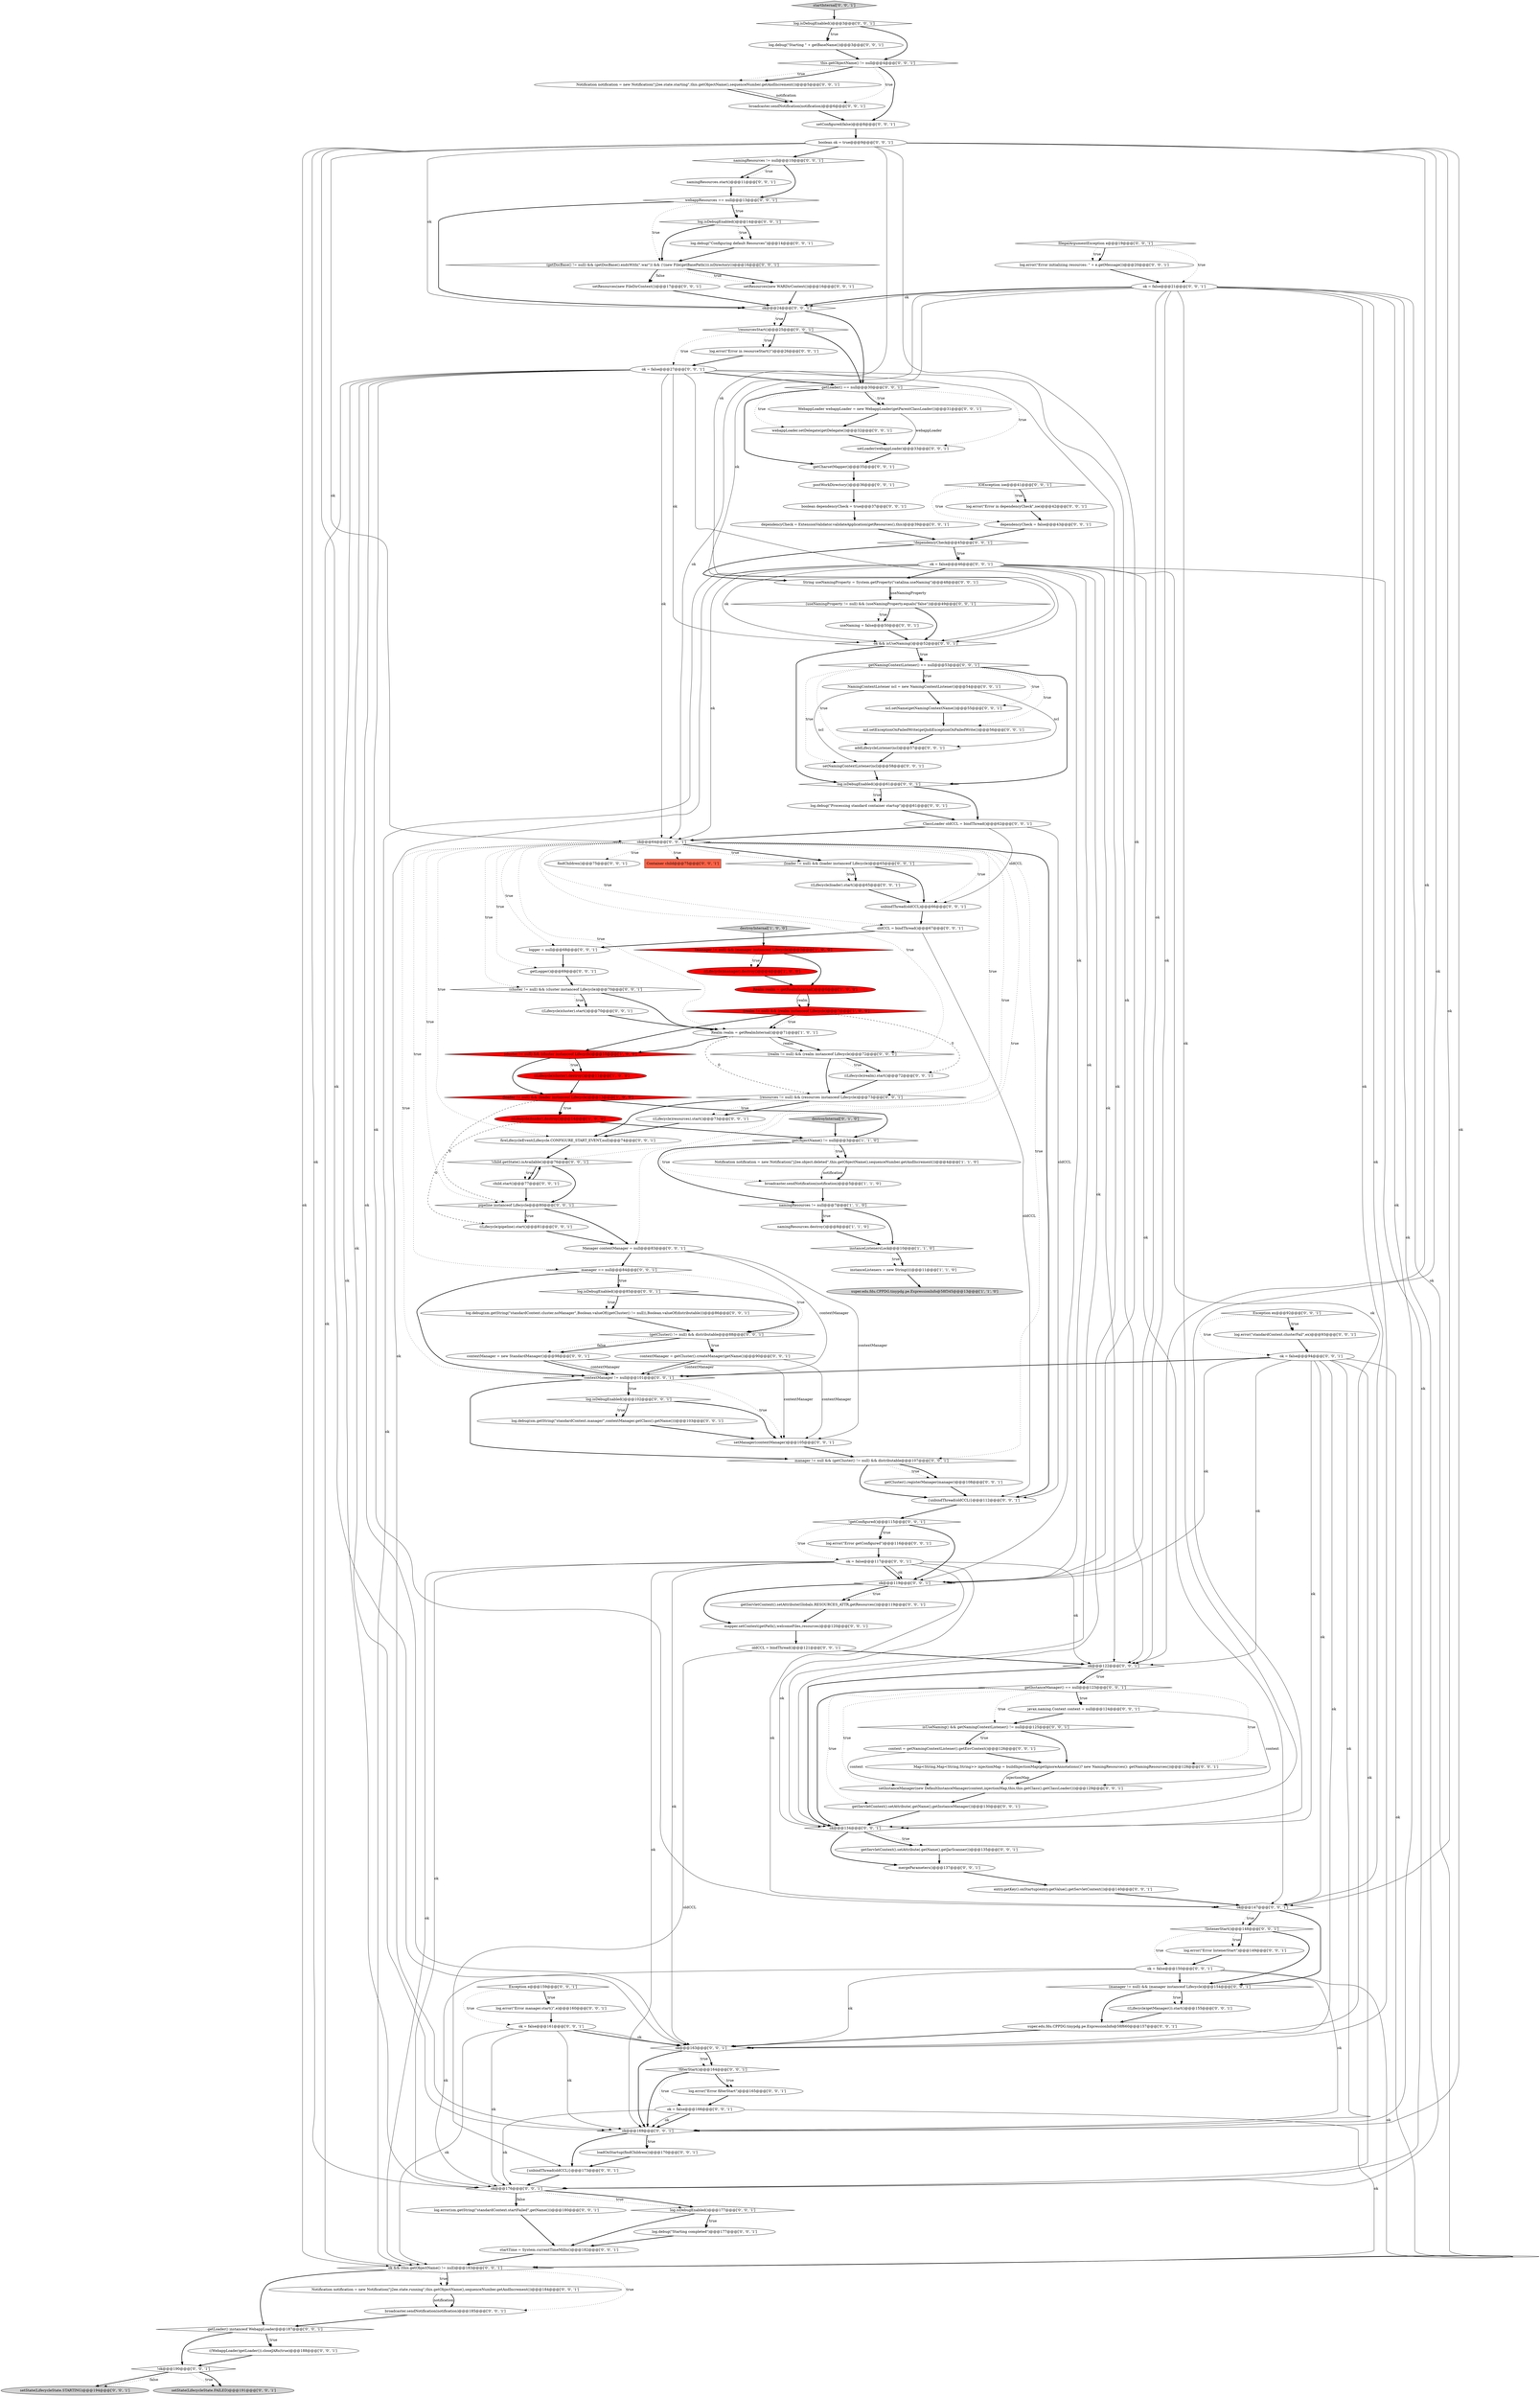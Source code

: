 digraph {
76 [style = filled, label = "(useNamingProperty != null) && (useNamingProperty.equals(\"false\"))@@@49@@@['0', '0', '1']", fillcolor = white, shape = diamond image = "AAA0AAABBB3BBB"];
75 [style = filled, label = "log.isDebugEnabled()@@@61@@@['0', '0', '1']", fillcolor = white, shape = diamond image = "AAA0AAABBB3BBB"];
137 [style = filled, label = "log.isDebugEnabled()@@@85@@@['0', '0', '1']", fillcolor = white, shape = diamond image = "AAA0AAABBB3BBB"];
61 [style = filled, label = "Container child@@@75@@@['0', '0', '1']", fillcolor = tomato, shape = box image = "AAA0AAABBB3BBB"];
8 [style = filled, label = "(cluster != null) && (cluster instanceof Lifecycle)@@@10@@@['1', '0', '0']", fillcolor = red, shape = diamond image = "AAA1AAABBB1BBB"];
72 [style = filled, label = "((Lifecycle)resources).start()@@@73@@@['0', '0', '1']", fillcolor = white, shape = ellipse image = "AAA0AAABBB3BBB"];
111 [style = filled, label = "!listenerStart()@@@148@@@['0', '0', '1']", fillcolor = white, shape = diamond image = "AAA0AAABBB3BBB"];
9 [style = filled, label = "Notification notification = new Notification(\"j2ee.object.deleted\",this.getObjectName(),sequenceNumber.getAndIncrement())@@@4@@@['1', '1', '0']", fillcolor = white, shape = ellipse image = "AAA0AAABBB1BBB"];
23 [style = filled, label = "log.error(sm.getString(\"standardContext.startFailed\",getName()))@@@180@@@['0', '0', '1']", fillcolor = white, shape = ellipse image = "AAA0AAABBB3BBB"];
39 [style = filled, label = "log.error(\"Error filterStart\")@@@165@@@['0', '0', '1']", fillcolor = white, shape = ellipse image = "AAA0AAABBB3BBB"];
135 [style = filled, label = "ncl.setName(getNamingContextName())@@@55@@@['0', '0', '1']", fillcolor = white, shape = ellipse image = "AAA0AAABBB3BBB"];
18 [style = filled, label = "destroyInternal['0', '1', '0']", fillcolor = lightgray, shape = diamond image = "AAA0AAABBB2BBB"];
85 [style = filled, label = "ClassLoader oldCCL = bindThread()@@@62@@@['0', '0', '1']", fillcolor = white, shape = ellipse image = "AAA0AAABBB3BBB"];
109 [style = filled, label = "log.debug(\"Starting \" + getBaseName())@@@3@@@['0', '0', '1']", fillcolor = white, shape = ellipse image = "AAA0AAABBB3BBB"];
0 [style = filled, label = "namingResources != null@@@7@@@['1', '1', '0']", fillcolor = white, shape = diamond image = "AAA0AAABBB1BBB"];
68 [style = filled, label = "getCluster().registerManager(manager)@@@108@@@['0', '0', '1']", fillcolor = white, shape = ellipse image = "AAA0AAABBB3BBB"];
86 [style = filled, label = "!filterStart()@@@164@@@['0', '0', '1']", fillcolor = white, shape = diamond image = "AAA0AAABBB3BBB"];
122 [style = filled, label = "getLoader() instanceof WebappLoader@@@187@@@['0', '0', '1']", fillcolor = white, shape = diamond image = "AAA0AAABBB3BBB"];
112 [style = filled, label = "!dependencyCheck@@@45@@@['0', '0', '1']", fillcolor = white, shape = diamond image = "AAA0AAABBB3BBB"];
131 [style = filled, label = "setLoader(webappLoader)@@@33@@@['0', '0', '1']", fillcolor = white, shape = ellipse image = "AAA0AAABBB3BBB"];
104 [style = filled, label = "(resources != null) && (resources instanceof Lifecycle)@@@73@@@['0', '0', '1']", fillcolor = white, shape = diamond image = "AAA0AAABBB3BBB"];
25 [style = filled, label = "manager == null@@@84@@@['0', '0', '1']", fillcolor = white, shape = diamond image = "AAA0AAABBB3BBB"];
100 [style = filled, label = "oldCCL = bindThread()@@@67@@@['0', '0', '1']", fillcolor = white, shape = ellipse image = "AAA0AAABBB3BBB"];
121 [style = filled, label = "ok@@@147@@@['0', '0', '1']", fillcolor = white, shape = diamond image = "AAA0AAABBB3BBB"];
64 [style = filled, label = "Map<String,Map<String,String>> injectionMap = buildInjectionMap(getIgnoreAnnotations()? new NamingResources(): getNamingResources())@@@128@@@['0', '0', '1']", fillcolor = white, shape = ellipse image = "AAA0AAABBB3BBB"];
129 [style = filled, label = "(realm != null) && (realm instanceof Lifecycle)@@@72@@@['0', '0', '1']", fillcolor = white, shape = diamond image = "AAA0AAABBB3BBB"];
58 [style = filled, label = "contextManager = getCluster().createManager(getName())@@@90@@@['0', '0', '1']", fillcolor = white, shape = ellipse image = "AAA0AAABBB3BBB"];
38 [style = filled, label = "ok && (this.getObjectName() != null)@@@183@@@['0', '0', '1']", fillcolor = white, shape = diamond image = "AAA0AAABBB3BBB"];
29 [style = filled, label = "(getDocBase() != null) && (getDocBase().endsWith(\".war\")) && (!(new File(getBasePath())).isDirectory())@@@16@@@['0', '0', '1']", fillcolor = white, shape = diamond image = "AAA0AAABBB3BBB"];
17 [style = filled, label = "super.edu.fdu.CPPDG.tinypdg.pe.ExpressionInfo@58f345@@@13@@@['1', '1', '0']", fillcolor = lightgray, shape = ellipse image = "AAA0AAABBB1BBB"];
59 [style = filled, label = "setManager(contextManager)@@@105@@@['0', '0', '1']", fillcolor = white, shape = ellipse image = "AAA0AAABBB3BBB"];
10 [style = filled, label = "getObjectName() != null@@@3@@@['1', '1', '0']", fillcolor = white, shape = diamond image = "AAA0AAABBB1BBB"];
73 [style = filled, label = "(cluster != null) && (cluster instanceof Lifecycle)@@@70@@@['0', '0', '1']", fillcolor = white, shape = diamond image = "AAA0AAABBB3BBB"];
105 [style = filled, label = "getNamingContextListener() == null@@@53@@@['0', '0', '1']", fillcolor = white, shape = diamond image = "AAA0AAABBB3BBB"];
56 [style = filled, label = "boolean ok = true@@@9@@@['0', '0', '1']", fillcolor = white, shape = ellipse image = "AAA0AAABBB3BBB"];
108 [style = filled, label = "ok = false@@@117@@@['0', '0', '1']", fillcolor = white, shape = ellipse image = "AAA0AAABBB3BBB"];
153 [style = filled, label = "NamingContextListener ncl = new NamingContextListener()@@@54@@@['0', '0', '1']", fillcolor = white, shape = ellipse image = "AAA0AAABBB3BBB"];
114 [style = filled, label = "this.getObjectName() != null@@@4@@@['0', '0', '1']", fillcolor = white, shape = diamond image = "AAA0AAABBB3BBB"];
77 [style = filled, label = "findChildren()@@@75@@@['0', '0', '1']", fillcolor = white, shape = ellipse image = "AAA0AAABBB3BBB"];
92 [style = filled, label = "getServletContext().setAttribute(Globals.RESOURCES_ATTR,getResources())@@@119@@@['0', '0', '1']", fillcolor = white, shape = ellipse image = "AAA0AAABBB3BBB"];
53 [style = filled, label = "log.error(\"Error initializing resources: \" + e.getMessage())@@@20@@@['0', '0', '1']", fillcolor = white, shape = ellipse image = "AAA0AAABBB3BBB"];
117 [style = filled, label = "boolean dependencyCheck = true@@@37@@@['0', '0', '1']", fillcolor = white, shape = ellipse image = "AAA0AAABBB3BBB"];
42 [style = filled, label = "postWorkDirectory()@@@36@@@['0', '0', '1']", fillcolor = white, shape = ellipse image = "AAA0AAABBB3BBB"];
133 [style = filled, label = "log.debug(sm.getString(\"standardContext.manager\",contextManager.getClass().getName()))@@@103@@@['0', '0', '1']", fillcolor = white, shape = ellipse image = "AAA0AAABBB3BBB"];
5 [style = filled, label = "namingResources.destroy()@@@8@@@['1', '1', '0']", fillcolor = white, shape = ellipse image = "AAA0AAABBB1BBB"];
24 [style = filled, label = "mergeParameters()@@@137@@@['0', '0', '1']", fillcolor = white, shape = ellipse image = "AAA0AAABBB3BBB"];
115 [style = filled, label = "ok = false@@@27@@@['0', '0', '1']", fillcolor = white, shape = ellipse image = "AAA0AAABBB3BBB"];
31 [style = filled, label = "ok = false@@@150@@@['0', '0', '1']", fillcolor = white, shape = ellipse image = "AAA0AAABBB3BBB"];
99 [style = filled, label = "getLoader() == null@@@30@@@['0', '0', '1']", fillcolor = white, shape = diamond image = "AAA0AAABBB3BBB"];
16 [style = filled, label = "Realm realm = getRealmInternal()@@@71@@@['1', '0', '1']", fillcolor = white, shape = ellipse image = "AAA0AAABBB1BBB"];
46 [style = filled, label = "ok = false@@@21@@@['0', '0', '1']", fillcolor = white, shape = ellipse image = "AAA0AAABBB3BBB"];
71 [style = filled, label = "log.debug(\"Processing standard container startup\")@@@61@@@['0', '0', '1']", fillcolor = white, shape = ellipse image = "AAA0AAABBB3BBB"];
134 [style = filled, label = "oldCCL = bindThread()@@@121@@@['0', '0', '1']", fillcolor = white, shape = ellipse image = "AAA0AAABBB3BBB"];
151 [style = filled, label = "Notification notification = new Notification(\"j2ee.state.starting\",this.getObjectName(),sequenceNumber.getAndIncrement())@@@5@@@['0', '0', '1']", fillcolor = white, shape = ellipse image = "AAA0AAABBB3BBB"];
148 [style = filled, label = "ok@@@64@@@['0', '0', '1']", fillcolor = white, shape = diamond image = "AAA0AAABBB3BBB"];
50 [style = filled, label = "log.debug(\"Configuring default Resources\")@@@14@@@['0', '0', '1']", fillcolor = white, shape = ellipse image = "AAA0AAABBB3BBB"];
125 [style = filled, label = "javax.naming.Context context = null@@@124@@@['0', '0', '1']", fillcolor = white, shape = ellipse image = "AAA0AAABBB3BBB"];
139 [style = filled, label = "ok = false@@@46@@@['0', '0', '1']", fillcolor = white, shape = ellipse image = "AAA0AAABBB3BBB"];
89 [style = filled, label = "log.error(\"Error in dependencyCheck\",ioe)@@@42@@@['0', '0', '1']", fillcolor = white, shape = ellipse image = "AAA0AAABBB3BBB"];
32 [style = filled, label = "(manager != null) && (manager instanceof Lifecycle)@@@154@@@['0', '0', '1']", fillcolor = white, shape = diamond image = "AAA0AAABBB3BBB"];
57 [style = filled, label = "setResources(new WARDirContext())@@@16@@@['0', '0', '1']", fillcolor = white, shape = ellipse image = "AAA0AAABBB3BBB"];
21 [style = filled, label = "getInstanceManager() == null@@@123@@@['0', '0', '1']", fillcolor = white, shape = diamond image = "AAA0AAABBB3BBB"];
15 [style = filled, label = "(manager != null) && (manager instanceof Lifecycle)@@@3@@@['1', '0', '0']", fillcolor = red, shape = diamond image = "AAA1AAABBB1BBB"];
52 [style = filled, label = "mapper.setContext(getPath(),welcomeFiles,resources)@@@120@@@['0', '0', '1']", fillcolor = white, shape = ellipse image = "AAA0AAABBB3BBB"];
119 [style = filled, label = "((Lifecycle)cluster).start()@@@70@@@['0', '0', '1']", fillcolor = white, shape = ellipse image = "AAA0AAABBB3BBB"];
51 [style = filled, label = "ok@@@176@@@['0', '0', '1']", fillcolor = white, shape = diamond image = "AAA0AAABBB3BBB"];
103 [style = filled, label = "(getCluster() != null) && distributable@@@88@@@['0', '0', '1']", fillcolor = white, shape = diamond image = "AAA0AAABBB3BBB"];
107 [style = filled, label = "log.error(\"standardContext.clusterFail\",ex)@@@93@@@['0', '0', '1']", fillcolor = white, shape = ellipse image = "AAA0AAABBB3BBB"];
33 [style = filled, label = "contextManager = new StandardManager()@@@98@@@['0', '0', '1']", fillcolor = white, shape = ellipse image = "AAA0AAABBB3BBB"];
37 [style = filled, label = "((Lifecycle)pipeline).start()@@@81@@@['0', '0', '1']", fillcolor = white, shape = ellipse image = "AAA0AAABBB3BBB"];
80 [style = filled, label = "log.error(\"Error getConfigured\")@@@116@@@['0', '0', '1']", fillcolor = white, shape = ellipse image = "AAA0AAABBB3BBB"];
22 [style = filled, label = "((Lifecycle)loader).start()@@@65@@@['0', '0', '1']", fillcolor = white, shape = ellipse image = "AAA0AAABBB3BBB"];
14 [style = filled, label = "Realm realm = getRealmInternal()@@@6@@@['1', '0', '0']", fillcolor = red, shape = ellipse image = "AAA1AAABBB1BBB"];
142 [style = filled, label = "!ok@@@190@@@['0', '0', '1']", fillcolor = white, shape = diamond image = "AAA0AAABBB3BBB"];
62 [style = filled, label = "setResources(new FileDirContext())@@@17@@@['0', '0', '1']", fillcolor = white, shape = ellipse image = "AAA0AAABBB3BBB"];
47 [style = filled, label = "ncl.setExceptionOnFailedWrite(getJndiExceptionOnFailedWrite())@@@56@@@['0', '0', '1']", fillcolor = white, shape = ellipse image = "AAA0AAABBB3BBB"];
49 [style = filled, label = "super.edu.fdu.CPPDG.tinypdg.pe.ExpressionInfo@58f660@@@157@@@['0', '0', '1']", fillcolor = white, shape = ellipse image = "AAA0AAABBB3BBB"];
145 [style = filled, label = "log.isDebugEnabled()@@@3@@@['0', '0', '1']", fillcolor = white, shape = diamond image = "AAA0AAABBB3BBB"];
7 [style = filled, label = "((Lifecycle)loader).destroy()@@@14@@@['1', '0', '0']", fillcolor = red, shape = ellipse image = "AAA1AAABBB1BBB"];
63 [style = filled, label = "setState(LifecycleState.STARTING)@@@194@@@['0', '0', '1']", fillcolor = lightgray, shape = ellipse image = "AAA0AAABBB3BBB"];
1 [style = filled, label = "instanceListenersLock@@@10@@@['1', '1', '0']", fillcolor = white, shape = diamond image = "AAA0AAABBB1BBB"];
83 [style = filled, label = "log.debug(sm.getString(\"standardContext.cluster.noManager\",Boolean.valueOf((getCluster() != null)),Boolean.valueOf(distributable)))@@@86@@@['0', '0', '1']", fillcolor = white, shape = ellipse image = "AAA0AAABBB3BBB"];
20 [style = filled, label = "namingResources != null@@@10@@@['0', '0', '1']", fillcolor = white, shape = diamond image = "AAA0AAABBB3BBB"];
140 [style = filled, label = "webappLoader.setDelegate(getDelegate())@@@32@@@['0', '0', '1']", fillcolor = white, shape = ellipse image = "AAA0AAABBB3BBB"];
136 [style = filled, label = "ok@@@163@@@['0', '0', '1']", fillcolor = white, shape = diamond image = "AAA0AAABBB3BBB"];
98 [style = filled, label = "addLifecycleListener(ncl)@@@57@@@['0', '0', '1']", fillcolor = white, shape = ellipse image = "AAA0AAABBB3BBB"];
55 [style = filled, label = "unbindThread(oldCCL)@@@66@@@['0', '0', '1']", fillcolor = white, shape = ellipse image = "AAA0AAABBB3BBB"];
143 [style = filled, label = "((Lifecycle)realm).start()@@@72@@@['0', '0', '1']", fillcolor = white, shape = ellipse image = "AAA0AAABBB3BBB"];
81 [style = filled, label = "entry.getKey().onStartup(entry.getValue(),getServletContext())@@@140@@@['0', '0', '1']", fillcolor = white, shape = ellipse image = "AAA0AAABBB3BBB"];
28 [style = filled, label = "broadcaster.sendNotification(notification)@@@6@@@['0', '0', '1']", fillcolor = white, shape = ellipse image = "AAA0AAABBB3BBB"];
113 [style = filled, label = "IOException ioe@@@41@@@['0', '0', '1']", fillcolor = white, shape = diamond image = "AAA0AAABBB3BBB"];
141 [style = filled, label = "setInstanceManager(new DefaultInstanceManager(context,injectionMap,this,this.getClass().getClassLoader()))@@@129@@@['0', '0', '1']", fillcolor = white, shape = ellipse image = "AAA0AAABBB3BBB"];
26 [style = filled, label = "webappResources == null@@@13@@@['0', '0', '1']", fillcolor = white, shape = diamond image = "AAA0AAABBB3BBB"];
124 [style = filled, label = "!child.getState().isAvailable()@@@76@@@['0', '0', '1']", fillcolor = white, shape = diamond image = "AAA0AAABBB3BBB"];
147 [style = filled, label = "setState(LifecycleState.FAILED)@@@191@@@['0', '0', '1']", fillcolor = lightgray, shape = ellipse image = "AAA0AAABBB3BBB"];
149 [style = filled, label = "isUseNaming() && getNamingContextListener() != null@@@125@@@['0', '0', '1']", fillcolor = white, shape = diamond image = "AAA0AAABBB3BBB"];
4 [style = filled, label = "((Lifecycle)cluster).destroy()@@@11@@@['1', '0', '0']", fillcolor = red, shape = ellipse image = "AAA1AAABBB1BBB"];
120 [style = filled, label = "log.error(\"Error in resourceStart()\")@@@26@@@['0', '0', '1']", fillcolor = white, shape = ellipse image = "AAA0AAABBB3BBB"];
87 [style = filled, label = "ok = false@@@161@@@['0', '0', '1']", fillcolor = white, shape = ellipse image = "AAA0AAABBB3BBB"];
96 [style = filled, label = "ok@@@24@@@['0', '0', '1']", fillcolor = white, shape = diamond image = "AAA0AAABBB3BBB"];
82 [style = filled, label = "Exception e@@@159@@@['0', '0', '1']", fillcolor = white, shape = diamond image = "AAA0AAABBB3BBB"];
43 [style = filled, label = "log.debug(\"Starting completed\")@@@177@@@['0', '0', '1']", fillcolor = white, shape = ellipse image = "AAA0AAABBB3BBB"];
66 [style = filled, label = "log.isDebugEnabled()@@@14@@@['0', '0', '1']", fillcolor = white, shape = diamond image = "AAA0AAABBB3BBB"];
30 [style = filled, label = "ok@@@119@@@['0', '0', '1']", fillcolor = white, shape = diamond image = "AAA0AAABBB3BBB"];
45 [style = filled, label = "Exception ex@@@92@@@['0', '0', '1']", fillcolor = white, shape = diamond image = "AAA0AAABBB3BBB"];
54 [style = filled, label = "ok@@@122@@@['0', '0', '1']", fillcolor = white, shape = diamond image = "AAA0AAABBB3BBB"];
44 [style = filled, label = "{unbindThread(oldCCL)}@@@173@@@['0', '0', '1']", fillcolor = white, shape = ellipse image = "AAA0AAABBB3BBB"];
116 [style = filled, label = "log.error(\"Error listenerStart\")@@@149@@@['0', '0', '1']", fillcolor = white, shape = ellipse image = "AAA0AAABBB3BBB"];
84 [style = filled, label = "loadOnStartup(findChildren())@@@170@@@['0', '0', '1']", fillcolor = white, shape = ellipse image = "AAA0AAABBB3BBB"];
138 [style = filled, label = "log.isDebugEnabled()@@@102@@@['0', '0', '1']", fillcolor = white, shape = diamond image = "AAA0AAABBB3BBB"];
6 [style = filled, label = "(loader != null) && (loader instanceof Lifecycle)@@@13@@@['1', '0', '0']", fillcolor = red, shape = diamond image = "AAA1AAABBB1BBB"];
90 [style = filled, label = "namingResources.start()@@@11@@@['0', '0', '1']", fillcolor = white, shape = ellipse image = "AAA0AAABBB3BBB"];
128 [style = filled, label = "ok = false@@@166@@@['0', '0', '1']", fillcolor = white, shape = ellipse image = "AAA0AAABBB3BBB"];
152 [style = filled, label = "fireLifecycleEvent(Lifecycle.CONFIGURE_START_EVENT,null)@@@74@@@['0', '0', '1']", fillcolor = white, shape = ellipse image = "AAA0AAABBB3BBB"];
3 [style = filled, label = "(realm != null) && (realm instanceof Lifecycle)@@@7@@@['1', '0', '0']", fillcolor = red, shape = diamond image = "AAA1AAABBB1BBB"];
123 [style = filled, label = "WebappLoader webappLoader = new WebappLoader(getParentClassLoader())@@@31@@@['0', '0', '1']", fillcolor = white, shape = ellipse image = "AAA0AAABBB3BBB"];
94 [style = filled, label = "(loader != null) && (loader instanceof Lifecycle)@@@65@@@['0', '0', '1']", fillcolor = white, shape = diamond image = "AAA0AAABBB3BBB"];
78 [style = filled, label = "((WebappLoader)getLoader()).closeJARs(true)@@@188@@@['0', '0', '1']", fillcolor = white, shape = ellipse image = "AAA0AAABBB3BBB"];
19 [style = filled, label = "logger = null@@@68@@@['0', '0', '1']", fillcolor = white, shape = ellipse image = "AAA0AAABBB3BBB"];
146 [style = filled, label = "!getConfigured()@@@115@@@['0', '0', '1']", fillcolor = white, shape = diamond image = "AAA0AAABBB3BBB"];
48 [style = filled, label = "startTime = System.currentTimeMillis()@@@182@@@['0', '0', '1']", fillcolor = white, shape = ellipse image = "AAA0AAABBB3BBB"];
67 [style = filled, label = "manager != null && (getCluster() != null) && distributable@@@107@@@['0', '0', '1']", fillcolor = white, shape = diamond image = "AAA0AAABBB3BBB"];
118 [style = filled, label = "ok@@@169@@@['0', '0', '1']", fillcolor = white, shape = diamond image = "AAA0AAABBB3BBB"];
144 [style = filled, label = "child.start()@@@77@@@['0', '0', '1']", fillcolor = white, shape = ellipse image = "AAA0AAABBB3BBB"];
2 [style = filled, label = "((Lifecycle)manager).destroy()@@@4@@@['1', '0', '0']", fillcolor = red, shape = ellipse image = "AAA1AAABBB1BBB"];
79 [style = filled, label = "getServletContext().setAttribute(.getName(),getJarScanner())@@@135@@@['0', '0', '1']", fillcolor = white, shape = ellipse image = "AAA0AAABBB3BBB"];
102 [style = filled, label = "Notification notification = new Notification(\"j2ee.state.running\",this.getObjectName(),sequenceNumber.getAndIncrement())@@@184@@@['0', '0', '1']", fillcolor = white, shape = ellipse image = "AAA0AAABBB3BBB"];
74 [style = filled, label = "log.isDebugEnabled()@@@177@@@['0', '0', '1']", fillcolor = white, shape = diamond image = "AAA0AAABBB3BBB"];
127 [style = filled, label = "getLogger()@@@69@@@['0', '0', '1']", fillcolor = white, shape = ellipse image = "AAA0AAABBB3BBB"];
36 [style = filled, label = "startInternal['0', '0', '1']", fillcolor = lightgray, shape = diamond image = "AAA0AAABBB3BBB"];
12 [style = filled, label = "broadcaster.sendNotification(notification)@@@5@@@['1', '1', '0']", fillcolor = white, shape = ellipse image = "AAA0AAABBB1BBB"];
27 [style = filled, label = "contextManager != null@@@101@@@['0', '0', '1']", fillcolor = white, shape = diamond image = "AAA0AAABBB3BBB"];
126 [style = filled, label = "ok && isUseNaming()@@@52@@@['0', '0', '1']", fillcolor = white, shape = diamond image = "AAA0AAABBB3BBB"];
130 [style = filled, label = "getServletContext().setAttribute(.getName(),getInstanceManager())@@@130@@@['0', '0', '1']", fillcolor = white, shape = ellipse image = "AAA0AAABBB3BBB"];
40 [style = filled, label = "IllegalArgumentException e@@@19@@@['0', '0', '1']", fillcolor = white, shape = diamond image = "AAA0AAABBB3BBB"];
91 [style = filled, label = "Manager contextManager = null@@@83@@@['0', '0', '1']", fillcolor = white, shape = ellipse image = "AAA0AAABBB3BBB"];
60 [style = filled, label = "setConfigured(false)@@@8@@@['0', '0', '1']", fillcolor = white, shape = ellipse image = "AAA0AAABBB3BBB"];
101 [style = filled, label = "useNaming = false@@@50@@@['0', '0', '1']", fillcolor = white, shape = ellipse image = "AAA0AAABBB3BBB"];
13 [style = filled, label = "destroyInternal['1', '0', '0']", fillcolor = lightgray, shape = diamond image = "AAA0AAABBB1BBB"];
106 [style = filled, label = "{unbindThread(oldCCL)}@@@112@@@['0', '0', '1']", fillcolor = white, shape = ellipse image = "AAA0AAABBB3BBB"];
11 [style = filled, label = "instanceListeners = new String((((@@@11@@@['1', '1', '0']", fillcolor = white, shape = ellipse image = "AAA0AAABBB1BBB"];
132 [style = filled, label = "ok = false@@@94@@@['0', '0', '1']", fillcolor = white, shape = ellipse image = "AAA0AAABBB3BBB"];
69 [style = filled, label = "context = getNamingContextListener().getEnvContext()@@@126@@@['0', '0', '1']", fillcolor = white, shape = ellipse image = "AAA0AAABBB3BBB"];
110 [style = filled, label = "broadcaster.sendNotification(notification)@@@185@@@['0', '0', '1']", fillcolor = white, shape = ellipse image = "AAA0AAABBB3BBB"];
95 [style = filled, label = "pipeline instanceof Lifecycle@@@80@@@['0', '0', '1']", fillcolor = white, shape = diamond image = "AAA0AAABBB3BBB"];
97 [style = filled, label = "log.error(\"Error manager.start()\",e)@@@160@@@['0', '0', '1']", fillcolor = white, shape = ellipse image = "AAA0AAABBB3BBB"];
65 [style = filled, label = "dependencyCheck = false@@@43@@@['0', '0', '1']", fillcolor = white, shape = ellipse image = "AAA0AAABBB3BBB"];
70 [style = filled, label = "((Lifecycle)getManager()).start()@@@155@@@['0', '0', '1']", fillcolor = white, shape = ellipse image = "AAA0AAABBB3BBB"];
41 [style = filled, label = "dependencyCheck = ExtensionValidator.validateApplication(getResources(),this)@@@39@@@['0', '0', '1']", fillcolor = white, shape = ellipse image = "AAA0AAABBB3BBB"];
88 [style = filled, label = "!resourcesStart()@@@25@@@['0', '0', '1']", fillcolor = white, shape = diamond image = "AAA0AAABBB3BBB"];
150 [style = filled, label = "String useNamingProperty = System.getProperty(\"catalina.useNaming\")@@@48@@@['0', '0', '1']", fillcolor = white, shape = ellipse image = "AAA0AAABBB3BBB"];
93 [style = filled, label = "ok@@@134@@@['0', '0', '1']", fillcolor = white, shape = diamond image = "AAA0AAABBB3BBB"];
34 [style = filled, label = "setNamingContextListener(ncl)@@@58@@@['0', '0', '1']", fillcolor = white, shape = ellipse image = "AAA0AAABBB3BBB"];
35 [style = filled, label = "getCharsetMapper()@@@35@@@['0', '0', '1']", fillcolor = white, shape = ellipse image = "AAA0AAABBB3BBB"];
139->148 [style = solid, label="ok"];
0->5 [style = dotted, label="true"];
30->52 [style = bold, label=""];
118->84 [style = bold, label=""];
94->22 [style = dotted, label="true"];
108->51 [style = solid, label="ok"];
132->30 [style = solid, label="ok"];
143->104 [style = bold, label=""];
46->148 [style = solid, label="ok"];
86->118 [style = bold, label=""];
115->99 [style = bold, label=""];
145->109 [style = bold, label=""];
58->59 [style = solid, label="contextManager"];
132->136 [style = solid, label="ok"];
66->29 [style = bold, label=""];
118->44 [style = bold, label=""];
32->70 [style = bold, label=""];
128->38 [style = solid, label="ok"];
122->78 [style = bold, label=""];
153->34 [style = solid, label="ncl"];
94->22 [style = bold, label=""];
132->51 [style = solid, label="ok"];
151->28 [style = bold, label=""];
56->126 [style = solid, label="ok"];
64->141 [style = bold, label=""];
136->86 [style = bold, label=""];
73->16 [style = bold, label=""];
56->51 [style = solid, label="ok"];
149->69 [style = dotted, label="true"];
83->103 [style = bold, label=""];
69->64 [style = bold, label=""];
139->118 [style = solid, label="ok"];
23->48 [style = bold, label=""];
113->65 [style = dotted, label="true"];
65->112 [style = bold, label=""];
67->106 [style = bold, label=""];
98->34 [style = bold, label=""];
108->121 [style = solid, label="ok"];
99->123 [style = dotted, label="true"];
95->91 [style = bold, label=""];
10->0 [style = bold, label=""];
9->12 [style = solid, label="notification"];
95->37 [style = bold, label=""];
45->132 [style = dotted, label="true"];
81->121 [style = bold, label=""];
13->15 [style = bold, label=""];
114->28 [style = dotted, label="true"];
56->121 [style = solid, label="ok"];
137->83 [style = dotted, label="true"];
45->107 [style = bold, label=""];
87->136 [style = bold, label=""];
139->54 [style = solid, label="ok"];
31->32 [style = bold, label=""];
46->96 [style = bold, label=""];
108->30 [style = bold, label=""];
115->126 [style = solid, label="ok"];
113->89 [style = dotted, label="true"];
132->93 [style = solid, label="ok"];
10->9 [style = dotted, label="true"];
146->30 [style = bold, label=""];
80->108 [style = bold, label=""];
139->30 [style = solid, label="ok"];
18->10 [style = bold, label=""];
0->1 [style = bold, label=""];
132->38 [style = solid, label="ok"];
148->129 [style = dotted, label="true"];
73->119 [style = dotted, label="true"];
148->27 [style = dotted, label="true"];
0->5 [style = bold, label=""];
91->25 [style = bold, label=""];
100->106 [style = solid, label="oldCCL"];
129->143 [style = dotted, label="true"];
62->96 [style = bold, label=""];
96->99 [style = bold, label=""];
56->148 [style = solid, label="ok"];
58->27 [style = bold, label=""];
38->102 [style = dotted, label="true"];
41->112 [style = bold, label=""];
114->151 [style = dotted, label="true"];
1->11 [style = dotted, label="true"];
76->126 [style = bold, label=""];
137->83 [style = bold, label=""];
108->136 [style = solid, label="ok"];
74->43 [style = dotted, label="true"];
92->52 [style = bold, label=""];
121->111 [style = dotted, label="true"];
148->127 [style = dotted, label="true"];
56->30 [style = solid, label="ok"];
46->30 [style = solid, label="ok"];
99->131 [style = dotted, label="true"];
76->101 [style = dotted, label="true"];
82->87 [style = dotted, label="true"];
148->106 [style = bold, label=""];
56->20 [style = bold, label=""];
146->80 [style = dotted, label="true"];
122->142 [style = bold, label=""];
142->147 [style = dotted, label="true"];
56->93 [style = solid, label="ok"];
148->100 [style = dotted, label="true"];
31->51 [style = solid, label="ok"];
21->130 [style = dotted, label="true"];
139->38 [style = solid, label="ok"];
14->3 [style = bold, label=""];
110->122 [style = bold, label=""];
100->19 [style = bold, label=""];
51->74 [style = bold, label=""];
91->59 [style = solid, label="contextManager"];
121->32 [style = bold, label=""];
54->93 [style = bold, label=""];
139->126 [style = solid, label="ok"];
8->6 [style = bold, label=""];
40->46 [style = dotted, label="true"];
44->51 [style = bold, label=""];
148->104 [style = dotted, label="true"];
139->121 [style = solid, label="ok"];
148->16 [style = dotted, label="true"];
87->38 [style = solid, label="ok"];
153->98 [style = solid, label="ncl"];
66->50 [style = bold, label=""];
127->73 [style = bold, label=""];
38->110 [style = dotted, label="true"];
21->64 [style = dotted, label="true"];
103->58 [style = dotted, label="true"];
122->78 [style = dotted, label="true"];
46->38 [style = solid, label="ok"];
26->66 [style = bold, label=""];
133->59 [style = bold, label=""];
114->151 [style = bold, label=""];
86->128 [style = dotted, label="true"];
121->111 [style = bold, label=""];
51->23 [style = bold, label=""];
15->2 [style = dotted, label="true"];
105->153 [style = dotted, label="true"];
21->141 [style = dotted, label="true"];
21->149 [style = dotted, label="true"];
3->143 [style = dashed, label="0"];
33->27 [style = bold, label=""];
78->142 [style = bold, label=""];
74->43 [style = bold, label=""];
108->30 [style = solid, label="ok"];
145->114 [style = bold, label=""];
115->136 [style = solid, label="ok"];
105->75 [style = bold, label=""];
134->44 [style = solid, label="oldCCL"];
104->152 [style = bold, label=""];
33->27 [style = solid, label="contextManager"];
99->123 [style = bold, label=""];
134->54 [style = bold, label=""];
40->53 [style = bold, label=""];
142->63 [style = bold, label=""];
124->144 [style = dotted, label="true"];
96->88 [style = dotted, label="true"];
111->116 [style = dotted, label="true"];
86->39 [style = dotted, label="true"];
69->141 [style = solid, label="context"];
126->105 [style = bold, label=""];
152->124 [style = bold, label=""];
108->38 [style = solid, label="ok"];
105->98 [style = dotted, label="true"];
99->35 [style = bold, label=""];
125->141 [style = solid, label="context"];
70->49 [style = bold, label=""];
88->115 [style = dotted, label="true"];
45->107 [style = dotted, label="true"];
75->85 [style = bold, label=""];
15->2 [style = bold, label=""];
10->12 [style = dotted, label="true"];
101->126 [style = bold, label=""];
66->50 [style = dotted, label="true"];
115->38 [style = solid, label="ok"];
107->132 [style = bold, label=""];
75->71 [style = dotted, label="true"];
95->37 [style = dotted, label="true"];
111->116 [style = bold, label=""];
39->128 [style = bold, label=""];
139->136 [style = solid, label="ok"];
19->127 [style = bold, label=""];
21->125 [style = dotted, label="true"];
30->92 [style = dotted, label="true"];
32->70 [style = dotted, label="true"];
91->27 [style = solid, label="contextManager"];
46->93 [style = solid, label="ok"];
89->65 [style = bold, label=""];
54->21 [style = dotted, label="true"];
26->29 [style = dotted, label="true"];
7->37 [style = dashed, label="0"];
51->23 [style = dotted, label="false"];
86->39 [style = bold, label=""];
146->80 [style = bold, label=""];
3->16 [style = dotted, label="true"];
67->68 [style = dotted, label="true"];
46->96 [style = solid, label="ok"];
82->97 [style = bold, label=""];
57->96 [style = bold, label=""];
146->108 [style = dotted, label="true"];
123->140 [style = bold, label=""];
25->137 [style = bold, label=""];
112->139 [style = bold, label=""];
126->75 [style = bold, label=""];
139->51 [style = solid, label="ok"];
144->95 [style = bold, label=""];
51->74 [style = dotted, label="true"];
82->97 [style = dotted, label="true"];
115->118 [style = solid, label="ok"];
111->31 [style = dotted, label="true"];
138->133 [style = dotted, label="true"];
73->119 [style = bold, label=""];
103->58 [style = bold, label=""];
26->96 [style = bold, label=""];
56->96 [style = solid, label="ok"];
71->85 [style = bold, label=""];
137->103 [style = bold, label=""];
119->16 [style = bold, label=""];
59->67 [style = bold, label=""];
131->35 [style = bold, label=""];
112->139 [style = dotted, label="true"];
136->86 [style = dotted, label="true"];
50->29 [style = bold, label=""];
148->95 [style = dotted, label="true"];
46->118 [style = solid, label="ok"];
32->49 [style = bold, label=""];
20->90 [style = bold, label=""];
29->62 [style = bold, label=""];
76->101 [style = bold, label=""];
1->11 [style = bold, label=""];
104->72 [style = dotted, label="true"];
105->153 [style = bold, label=""];
14->3 [style = solid, label="realm"];
25->27 [style = bold, label=""];
5->1 [style = bold, label=""];
124->144 [style = bold, label=""];
37->91 [style = bold, label=""];
38->102 [style = bold, label=""];
46->51 [style = solid, label="ok"];
6->7 [style = dotted, label="true"];
148->73 [style = dotted, label="true"];
11->17 [style = bold, label=""];
93->79 [style = dotted, label="true"];
29->57 [style = bold, label=""];
132->27 [style = bold, label=""];
106->146 [style = bold, label=""];
130->93 [style = bold, label=""];
132->121 [style = solid, label="ok"];
15->14 [style = bold, label=""];
16->8 [style = bold, label=""];
35->42 [style = bold, label=""];
31->136 [style = solid, label="ok"];
22->55 [style = bold, label=""];
115->30 [style = solid, label="ok"];
105->47 [style = dotted, label="true"];
149->64 [style = bold, label=""];
74->48 [style = bold, label=""];
123->131 [style = solid, label="webappLoader"];
111->32 [style = bold, label=""];
55->100 [style = bold, label=""];
53->46 [style = bold, label=""];
145->109 [style = dotted, label="true"];
84->44 [style = bold, label=""];
3->8 [style = bold, label=""];
6->10 [style = bold, label=""];
27->59 [style = dotted, label="true"];
40->53 [style = dotted, label="true"];
148->19 [style = dotted, label="true"];
104->72 [style = bold, label=""];
7->10 [style = bold, label=""];
105->34 [style = dotted, label="true"];
102->110 [style = solid, label="notification"];
6->95 [style = dashed, label="0"];
42->117 [style = bold, label=""];
116->31 [style = bold, label=""];
46->54 [style = solid, label="ok"];
112->150 [style = bold, label=""];
102->110 [style = bold, label=""];
129->143 [style = bold, label=""];
48->38 [style = bold, label=""];
87->136 [style = solid, label="ok"];
148->124 [style = dotted, label="true"];
103->33 [style = bold, label=""];
108->118 [style = solid, label="ok"];
29->57 [style = dotted, label="true"];
128->118 [style = bold, label=""];
129->104 [style = bold, label=""];
27->138 [style = dotted, label="true"];
33->59 [style = solid, label="contextManager"];
148->91 [style = dotted, label="true"];
125->149 [style = bold, label=""];
16->104 [style = dashed, label="0"];
20->26 [style = bold, label=""];
141->130 [style = bold, label=""];
148->152 [style = dotted, label="true"];
3->16 [style = bold, label=""];
135->47 [style = bold, label=""];
25->137 [style = dotted, label="true"];
8->4 [style = dotted, label="true"];
25->103 [style = dotted, label="true"];
34->75 [style = bold, label=""];
96->88 [style = bold, label=""];
118->84 [style = dotted, label="true"];
115->54 [style = solid, label="ok"];
87->118 [style = solid, label="ok"];
2->14 [style = bold, label=""];
93->79 [style = bold, label=""];
24->81 [style = bold, label=""];
67->68 [style = bold, label=""];
120->115 [style = bold, label=""];
27->67 [style = bold, label=""];
108->93 [style = solid, label="ok"];
8->4 [style = bold, label=""];
139->150 [style = bold, label=""];
85->148 [style = bold, label=""];
49->136 [style = bold, label=""];
115->51 [style = solid, label="ok"];
68->106 [style = bold, label=""];
26->66 [style = dotted, label="true"];
29->62 [style = dotted, label="false"];
90->26 [style = bold, label=""];
30->92 [style = bold, label=""];
126->105 [style = dotted, label="true"];
148->67 [style = dotted, label="true"];
52->134 [style = bold, label=""];
136->118 [style = bold, label=""];
31->38 [style = solid, label="ok"];
124->95 [style = bold, label=""];
109->114 [style = bold, label=""];
56->136 [style = solid, label="ok"];
64->141 [style = solid, label="injectionMap"];
105->135 [style = dotted, label="true"];
115->148 [style = solid, label="ok"];
27->138 [style = bold, label=""];
108->54 [style = solid, label="ok"];
113->89 [style = bold, label=""];
16->129 [style = bold, label=""];
142->147 [style = bold, label=""];
138->59 [style = bold, label=""];
148->77 [style = dotted, label="true"];
148->94 [style = bold, label=""];
139->93 [style = solid, label="ok"];
148->61 [style = dotted, label="true"];
99->140 [style = dotted, label="true"];
56->38 [style = solid, label="ok"];
144->124 [style = bold, label=""];
31->118 [style = solid, label="ok"];
6->7 [style = bold, label=""];
60->56 [style = bold, label=""];
132->54 [style = solid, label="ok"];
21->93 [style = bold, label=""];
56->118 [style = solid, label="ok"];
151->28 [style = solid, label="notification"];
103->33 [style = dotted, label="false"];
36->145 [style = bold, label=""];
56->54 [style = solid, label="ok"];
20->90 [style = dotted, label="true"];
47->98 [style = bold, label=""];
79->24 [style = bold, label=""];
88->120 [style = dotted, label="true"];
58->27 [style = solid, label="contextManager"];
132->118 [style = solid, label="ok"];
38->122 [style = bold, label=""];
114->60 [style = bold, label=""];
148->94 [style = dotted, label="true"];
28->60 [style = bold, label=""];
87->51 [style = solid, label="ok"];
115->121 [style = solid, label="ok"];
46->136 [style = solid, label="ok"];
54->21 [style = bold, label=""];
148->55 [style = dotted, label="true"];
10->9 [style = bold, label=""];
9->12 [style = bold, label=""];
148->25 [style = dotted, label="true"];
150->76 [style = solid, label="useNamingProperty"];
93->24 [style = bold, label=""];
94->55 [style = bold, label=""];
115->93 [style = solid, label="ok"];
88->99 [style = bold, label=""];
117->41 [style = bold, label=""];
4->6 [style = bold, label=""];
149->69 [style = bold, label=""];
97->87 [style = bold, label=""];
43->48 [style = bold, label=""];
153->135 [style = bold, label=""];
46->121 [style = solid, label="ok"];
46->126 [style = solid, label="ok"];
12->0 [style = bold, label=""];
88->120 [style = bold, label=""];
21->125 [style = bold, label=""];
85->106 [style = solid, label="oldCCL"];
150->76 [style = bold, label=""];
138->133 [style = bold, label=""];
128->118 [style = solid, label="ok"];
85->55 [style = solid, label="oldCCL"];
75->71 [style = bold, label=""];
16->129 [style = solid, label="realm"];
140->131 [style = bold, label=""];
72->152 [style = bold, label=""];
142->63 [style = dotted, label="false"];
128->51 [style = solid, label="ok"];
}
